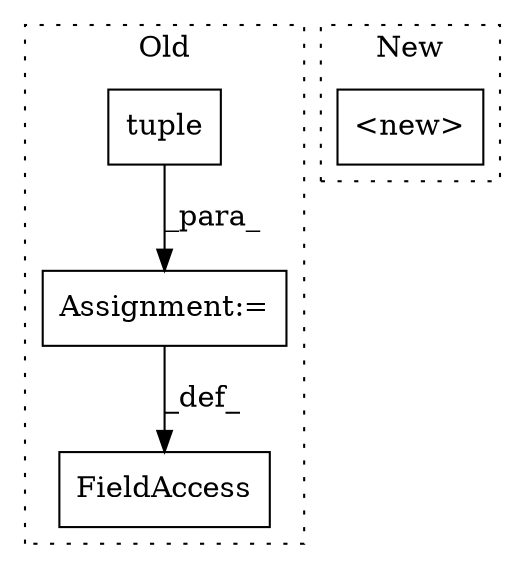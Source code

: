 digraph G {
subgraph cluster0 {
1 [label="tuple" a="32" s="5352,5363" l="6,1" shape="box"];
3 [label="Assignment:=" a="7" s="5351" l="1" shape="box"];
4 [label="FieldAccess" a="22" s="5501" l="10" shape="box"];
label = "Old";
style="dotted";
}
subgraph cluster1 {
2 [label="<new>" a="46" s="6026,6058" l="6,2" shape="box"];
label = "New";
style="dotted";
}
1 -> 3 [label="_para_"];
3 -> 4 [label="_def_"];
}